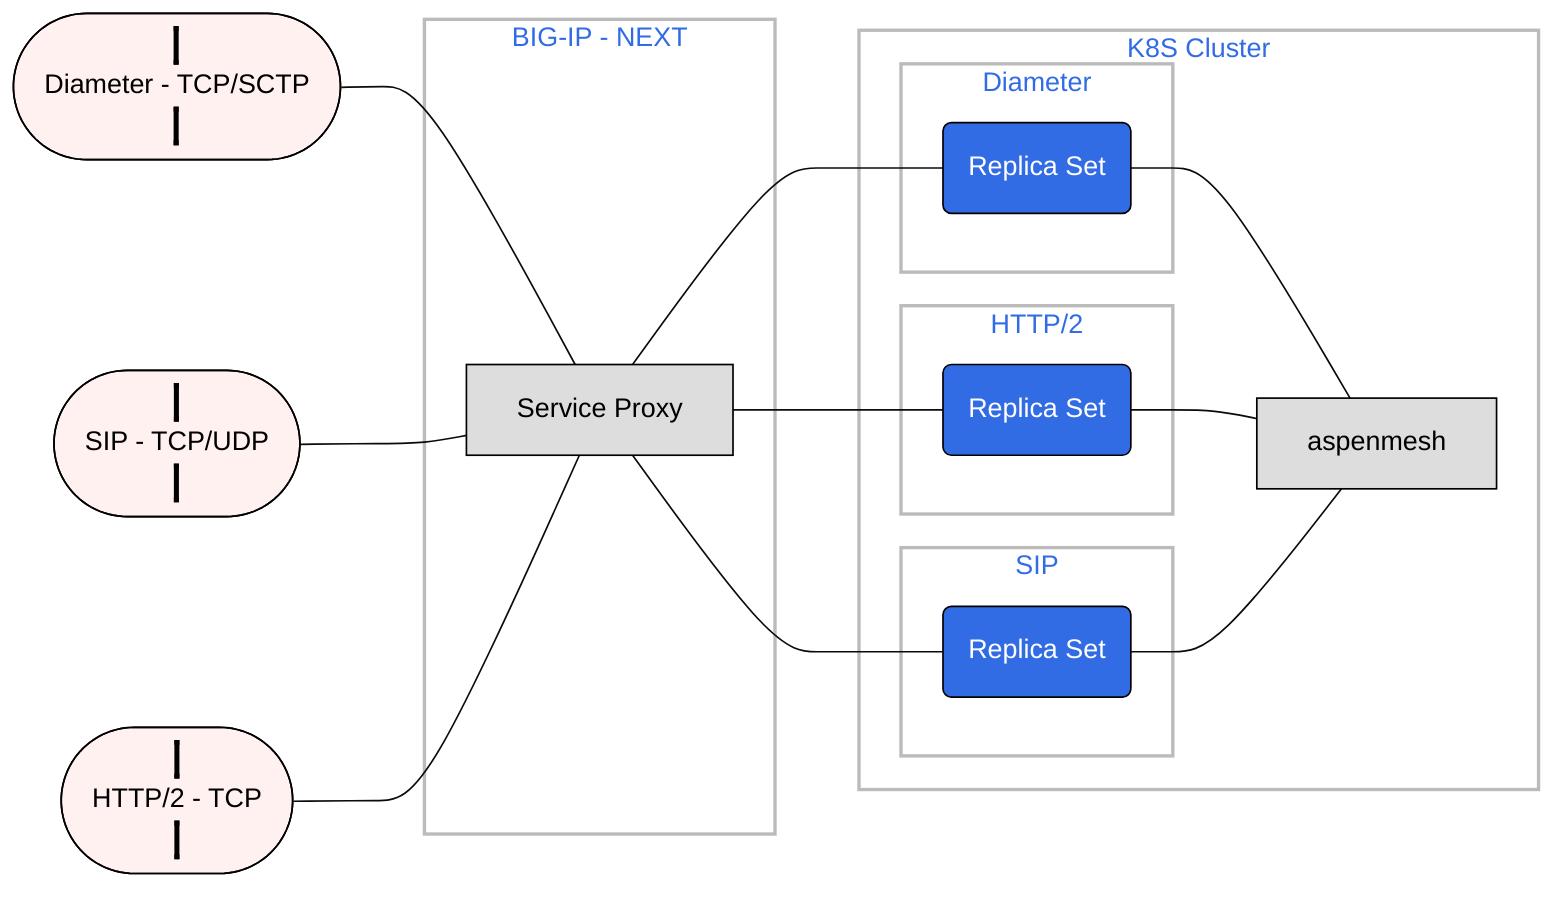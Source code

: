 %%{init: {'theme': 'base', 'themeVariables': { 'primaryColor': '#ffcccc', 'edgeLabelBackground':'#ffffee', 'tertiaryColor': '#fff0f0'}}}%%
graph LR;
    a([Diameter - TCP/SCTP]) --- spk[Service Proxy]
    b([SIP - TCP/UDP]) --- spk
    c([HTTP/2 - TCP]) --- spk

    subgraph bigipnext [BIG-IP - NEXT]
        spk
    end
        spk --- pod1(Replica Set)
        spk --- pod2(Replica Set)
        spk --- pod3(Replica Set)
    subgraph k8scluster [K8S Cluster]
        subgraph "Diameter"
            pod1
        end
        subgraph "HTTP/2"
            pod2
        end
        subgraph "SIP"
            pod3
        end
        pod1 --- aspenmesh
        pod2 --- aspenmesh
        pod3 --- aspenmesh
    end
 
   classDef protocols fill:#fff1f0,stroke:#000000,stroke-width:1px,color:#000,border-style:solid;
   classDef f5 fill:#ddd,stroke:#000000,stroke-width:1px,color:#000;
   classDef k8s fill:#326ce5,stroke:#000000,stroke-width:1px,color:#ffffff;
   classDef cluster fill:#fff,stroke:#bbb,stroke-width:2px,color:#326ce5;
   class a,b,c protocols;
   class spk,aspenmesh f5;
   class pod1,pod2,pod3,pod4,pod5,pod6 k8s;
   class k8scluster cluster;